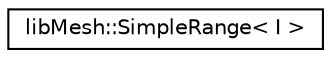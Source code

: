 digraph "Graphical Class Hierarchy"
{
  edge [fontname="Helvetica",fontsize="10",labelfontname="Helvetica",labelfontsize="10"];
  node [fontname="Helvetica",fontsize="10",shape=record];
  rankdir="LR";
  Node1 [label="libMesh::SimpleRange\< I \>",height=0.2,width=0.4,color="black", fillcolor="white", style="filled",URL="$classlibMesh_1_1SimpleRange.html"];
}
